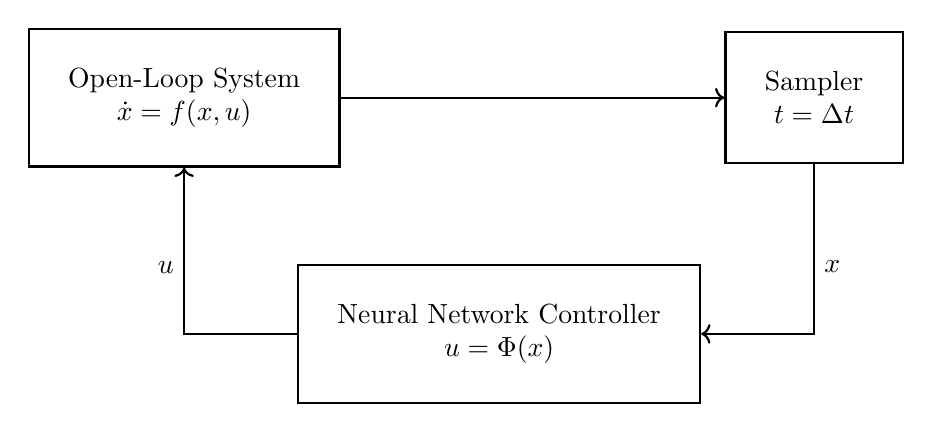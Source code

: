 \begin{tikzpicture}
    [
    arrow/.style={
        thick,
        ->
    },
    box/.style={
        draw,
        rectangle,
        thick,
        inner sep=0.5cm,
        align=center % align is required for multi-line text
    },
    ]

    \draw (0,0) node[box] (sys) {Open-Loop System \\ $\dot{x}=f(x,u)$};
    \draw (8,0) node[box] (sampler) {Sampler \\ $t = \Delta t$};
    \draw (4,-3) node[box] (nn) {Neural Network Controller \\ $u = \Phi(x)$ };

    \draw [arrow] (sys) -- (sampler);
    \draw [arrow] (sampler) |- (nn) node[pos=.3,anchor=west] {$x$};
    \draw [arrow] (nn) -| (sys) node[pos=.7,anchor=east] {$u$};


\end{tikzpicture}